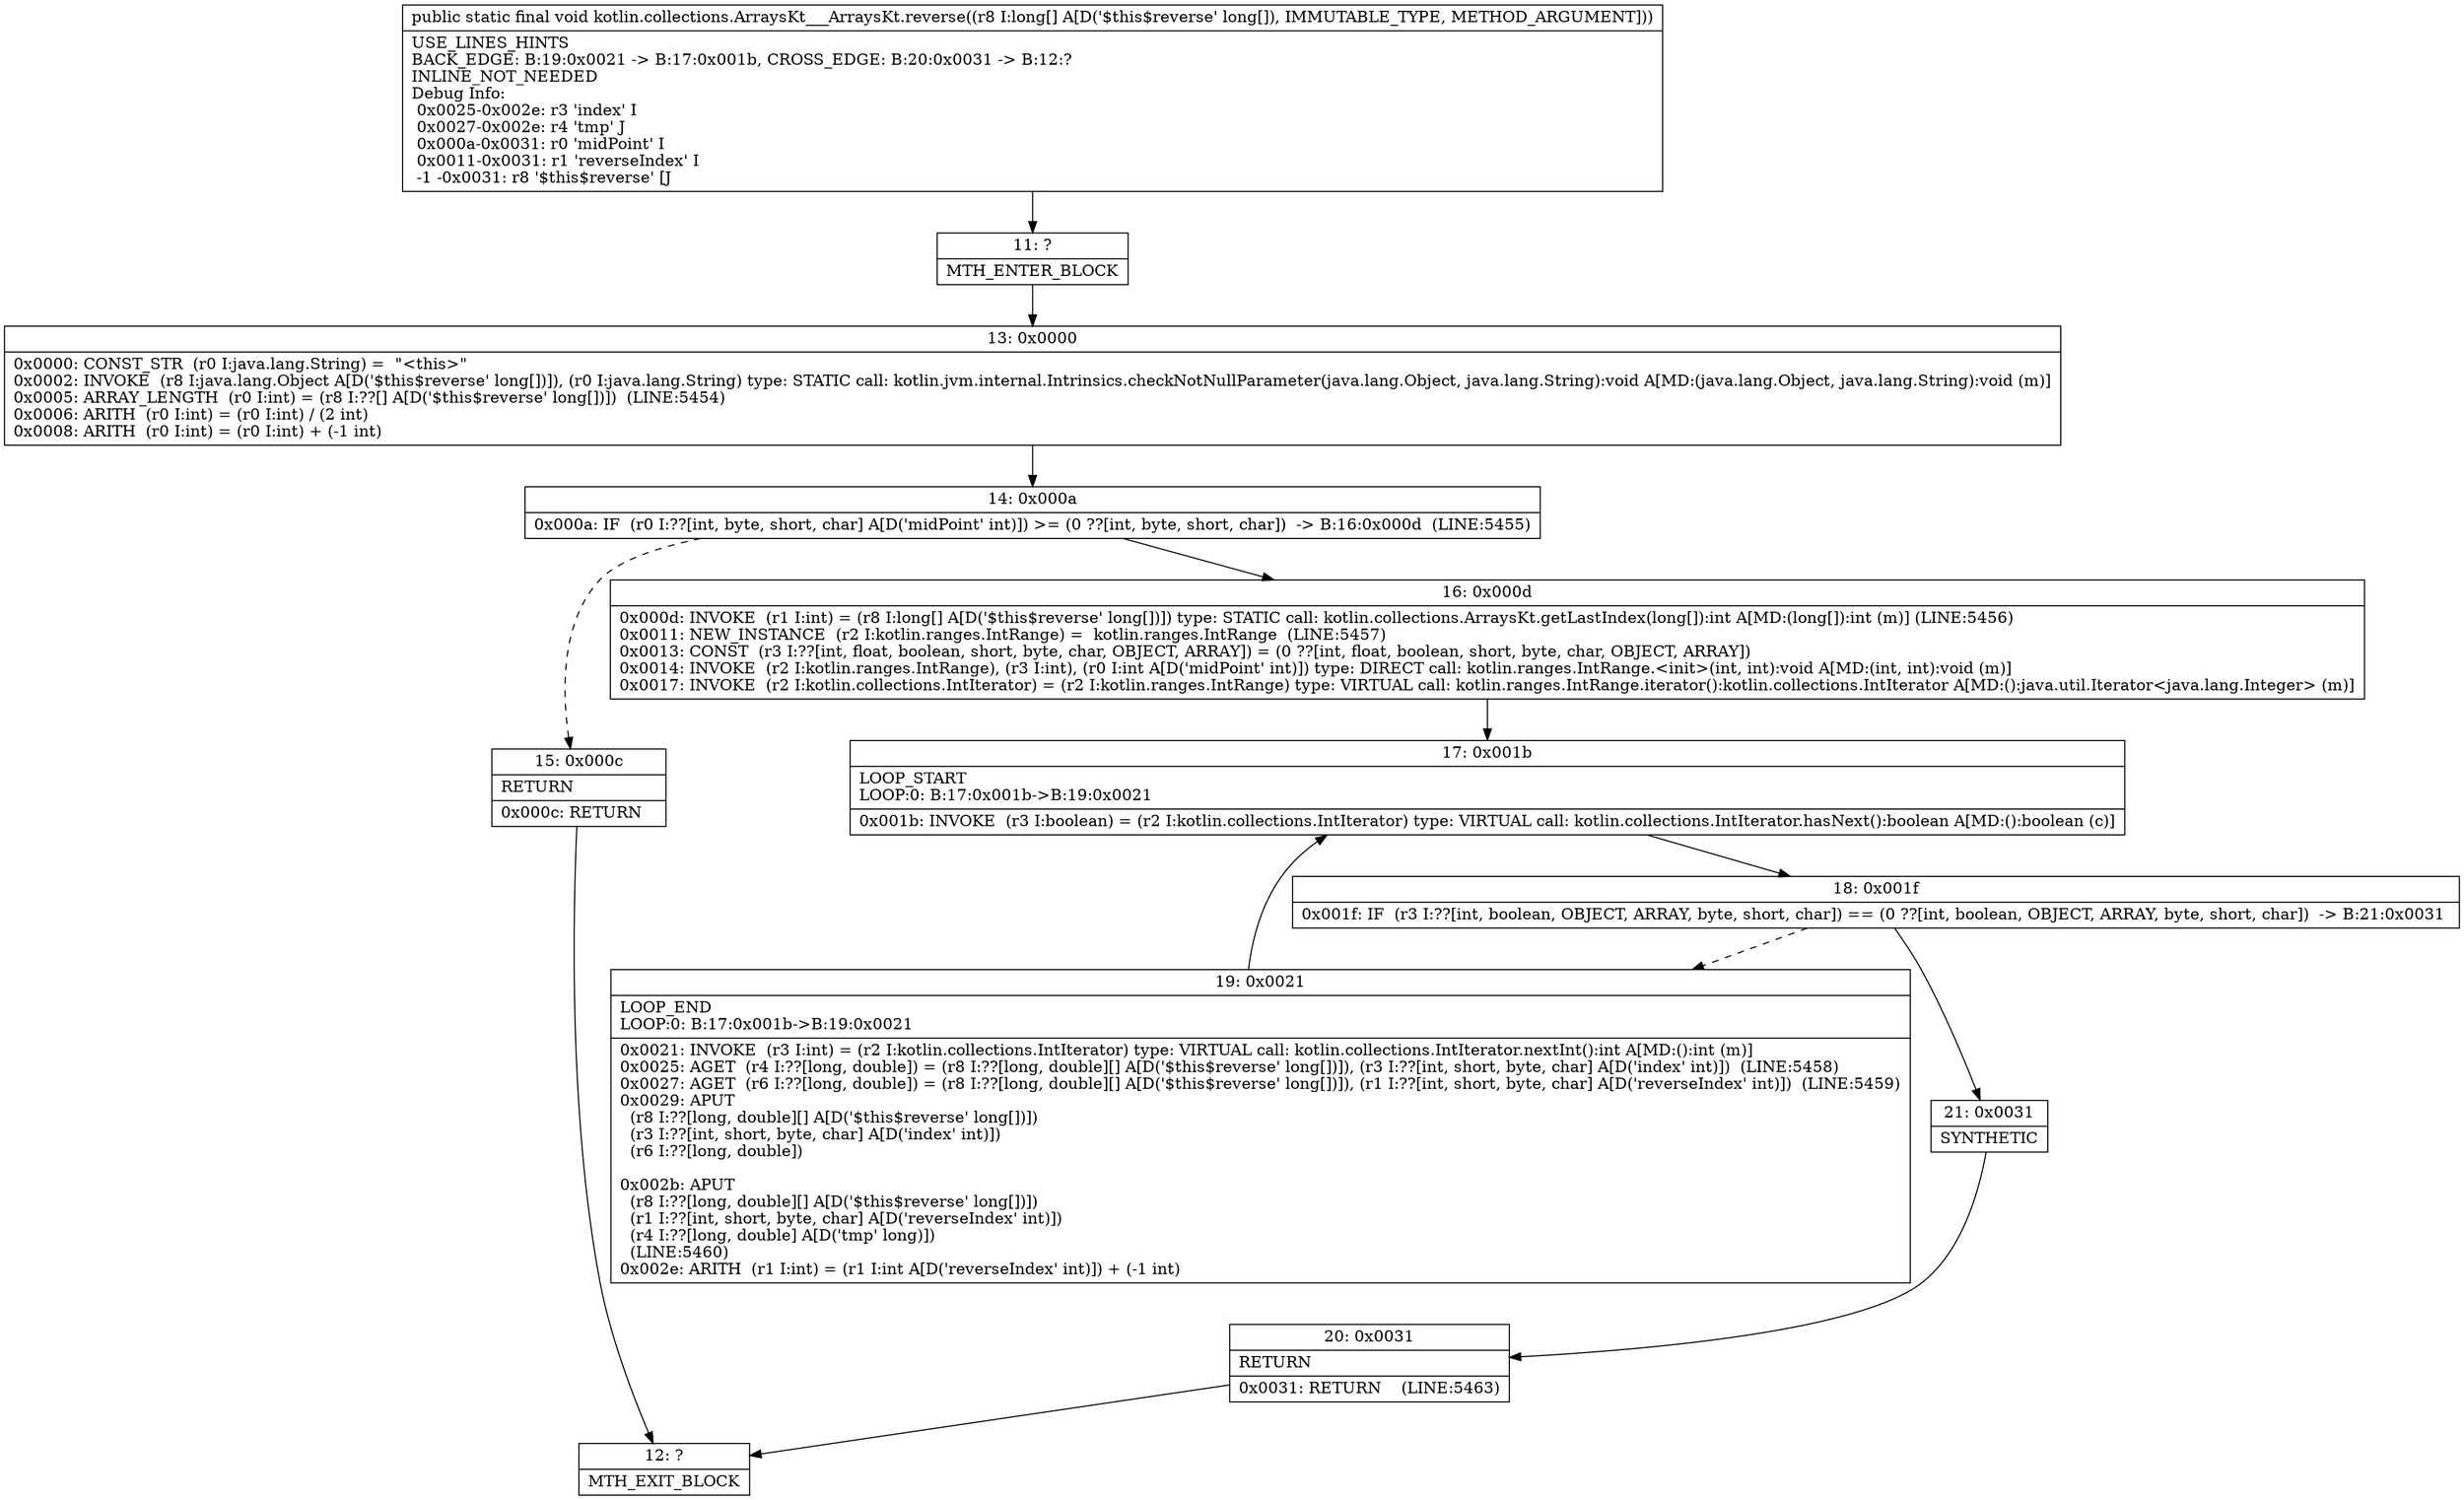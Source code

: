 digraph "CFG forkotlin.collections.ArraysKt___ArraysKt.reverse([J)V" {
Node_11 [shape=record,label="{11\:\ ?|MTH_ENTER_BLOCK\l}"];
Node_13 [shape=record,label="{13\:\ 0x0000|0x0000: CONST_STR  (r0 I:java.lang.String) =  \"\<this\>\" \l0x0002: INVOKE  (r8 I:java.lang.Object A[D('$this$reverse' long[])]), (r0 I:java.lang.String) type: STATIC call: kotlin.jvm.internal.Intrinsics.checkNotNullParameter(java.lang.Object, java.lang.String):void A[MD:(java.lang.Object, java.lang.String):void (m)]\l0x0005: ARRAY_LENGTH  (r0 I:int) = (r8 I:??[] A[D('$this$reverse' long[])])  (LINE:5454)\l0x0006: ARITH  (r0 I:int) = (r0 I:int) \/ (2 int) \l0x0008: ARITH  (r0 I:int) = (r0 I:int) + (\-1 int) \l}"];
Node_14 [shape=record,label="{14\:\ 0x000a|0x000a: IF  (r0 I:??[int, byte, short, char] A[D('midPoint' int)]) \>= (0 ??[int, byte, short, char])  \-\> B:16:0x000d  (LINE:5455)\l}"];
Node_15 [shape=record,label="{15\:\ 0x000c|RETURN\l|0x000c: RETURN   \l}"];
Node_12 [shape=record,label="{12\:\ ?|MTH_EXIT_BLOCK\l}"];
Node_16 [shape=record,label="{16\:\ 0x000d|0x000d: INVOKE  (r1 I:int) = (r8 I:long[] A[D('$this$reverse' long[])]) type: STATIC call: kotlin.collections.ArraysKt.getLastIndex(long[]):int A[MD:(long[]):int (m)] (LINE:5456)\l0x0011: NEW_INSTANCE  (r2 I:kotlin.ranges.IntRange) =  kotlin.ranges.IntRange  (LINE:5457)\l0x0013: CONST  (r3 I:??[int, float, boolean, short, byte, char, OBJECT, ARRAY]) = (0 ??[int, float, boolean, short, byte, char, OBJECT, ARRAY]) \l0x0014: INVOKE  (r2 I:kotlin.ranges.IntRange), (r3 I:int), (r0 I:int A[D('midPoint' int)]) type: DIRECT call: kotlin.ranges.IntRange.\<init\>(int, int):void A[MD:(int, int):void (m)]\l0x0017: INVOKE  (r2 I:kotlin.collections.IntIterator) = (r2 I:kotlin.ranges.IntRange) type: VIRTUAL call: kotlin.ranges.IntRange.iterator():kotlin.collections.IntIterator A[MD:():java.util.Iterator\<java.lang.Integer\> (m)]\l}"];
Node_17 [shape=record,label="{17\:\ 0x001b|LOOP_START\lLOOP:0: B:17:0x001b\-\>B:19:0x0021\l|0x001b: INVOKE  (r3 I:boolean) = (r2 I:kotlin.collections.IntIterator) type: VIRTUAL call: kotlin.collections.IntIterator.hasNext():boolean A[MD:():boolean (c)]\l}"];
Node_18 [shape=record,label="{18\:\ 0x001f|0x001f: IF  (r3 I:??[int, boolean, OBJECT, ARRAY, byte, short, char]) == (0 ??[int, boolean, OBJECT, ARRAY, byte, short, char])  \-\> B:21:0x0031 \l}"];
Node_19 [shape=record,label="{19\:\ 0x0021|LOOP_END\lLOOP:0: B:17:0x001b\-\>B:19:0x0021\l|0x0021: INVOKE  (r3 I:int) = (r2 I:kotlin.collections.IntIterator) type: VIRTUAL call: kotlin.collections.IntIterator.nextInt():int A[MD:():int (m)]\l0x0025: AGET  (r4 I:??[long, double]) = (r8 I:??[long, double][] A[D('$this$reverse' long[])]), (r3 I:??[int, short, byte, char] A[D('index' int)])  (LINE:5458)\l0x0027: AGET  (r6 I:??[long, double]) = (r8 I:??[long, double][] A[D('$this$reverse' long[])]), (r1 I:??[int, short, byte, char] A[D('reverseIndex' int)])  (LINE:5459)\l0x0029: APUT  \l  (r8 I:??[long, double][] A[D('$this$reverse' long[])])\l  (r3 I:??[int, short, byte, char] A[D('index' int)])\l  (r6 I:??[long, double])\l \l0x002b: APUT  \l  (r8 I:??[long, double][] A[D('$this$reverse' long[])])\l  (r1 I:??[int, short, byte, char] A[D('reverseIndex' int)])\l  (r4 I:??[long, double] A[D('tmp' long)])\l  (LINE:5460)\l0x002e: ARITH  (r1 I:int) = (r1 I:int A[D('reverseIndex' int)]) + (\-1 int) \l}"];
Node_21 [shape=record,label="{21\:\ 0x0031|SYNTHETIC\l}"];
Node_20 [shape=record,label="{20\:\ 0x0031|RETURN\l|0x0031: RETURN    (LINE:5463)\l}"];
MethodNode[shape=record,label="{public static final void kotlin.collections.ArraysKt___ArraysKt.reverse((r8 I:long[] A[D('$this$reverse' long[]), IMMUTABLE_TYPE, METHOD_ARGUMENT]))  | USE_LINES_HINTS\lBACK_EDGE: B:19:0x0021 \-\> B:17:0x001b, CROSS_EDGE: B:20:0x0031 \-\> B:12:?\lINLINE_NOT_NEEDED\lDebug Info:\l  0x0025\-0x002e: r3 'index' I\l  0x0027\-0x002e: r4 'tmp' J\l  0x000a\-0x0031: r0 'midPoint' I\l  0x0011\-0x0031: r1 'reverseIndex' I\l  \-1 \-0x0031: r8 '$this$reverse' [J\l}"];
MethodNode -> Node_11;Node_11 -> Node_13;
Node_13 -> Node_14;
Node_14 -> Node_15[style=dashed];
Node_14 -> Node_16;
Node_15 -> Node_12;
Node_16 -> Node_17;
Node_17 -> Node_18;
Node_18 -> Node_19[style=dashed];
Node_18 -> Node_21;
Node_19 -> Node_17;
Node_21 -> Node_20;
Node_20 -> Node_12;
}

